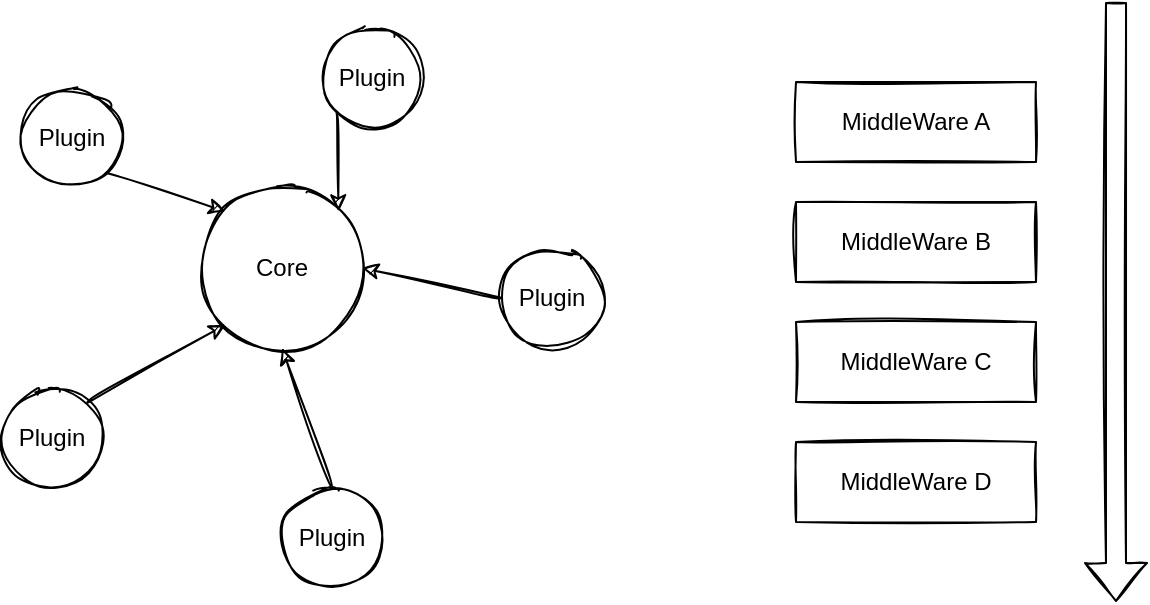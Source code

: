 <mxfile version="19.0.2" type="github">
  <diagram id="JgO6SrZqUH7fNazniIg1" name="Page-1">
    <mxGraphModel dx="770" dy="535" grid="1" gridSize="10" guides="1" tooltips="1" connect="1" arrows="1" fold="1" page="1" pageScale="1" pageWidth="827" pageHeight="1169" math="0" shadow="0">
      <root>
        <mxCell id="0" />
        <mxCell id="1" parent="0" />
        <mxCell id="Dmx80UyDX9vnrRl6Mk8--1" value="Core" style="ellipse;whiteSpace=wrap;html=1;aspect=fixed;sketch=1;rounded=0;" vertex="1" parent="1">
          <mxGeometry x="230" y="250" width="80" height="80" as="geometry" />
        </mxCell>
        <mxCell id="Dmx80UyDX9vnrRl6Mk8--3" value="Plugin" style="ellipse;whiteSpace=wrap;html=1;aspect=fixed;sketch=1;rounded=0;" vertex="1" parent="1">
          <mxGeometry x="140" y="200" width="50" height="50" as="geometry" />
        </mxCell>
        <mxCell id="Dmx80UyDX9vnrRl6Mk8--4" value="Plugin" style="ellipse;whiteSpace=wrap;html=1;aspect=fixed;sketch=1;rounded=0;" vertex="1" parent="1">
          <mxGeometry x="290" y="170" width="50" height="50" as="geometry" />
        </mxCell>
        <mxCell id="Dmx80UyDX9vnrRl6Mk8--5" value="Plugin" style="ellipse;whiteSpace=wrap;html=1;aspect=fixed;sketch=1;rounded=0;" vertex="1" parent="1">
          <mxGeometry x="130" y="350" width="50" height="50" as="geometry" />
        </mxCell>
        <mxCell id="Dmx80UyDX9vnrRl6Mk8--6" value="Plugin" style="ellipse;whiteSpace=wrap;html=1;aspect=fixed;sketch=1;rounded=0;" vertex="1" parent="1">
          <mxGeometry x="270" y="400" width="50" height="50" as="geometry" />
        </mxCell>
        <mxCell id="Dmx80UyDX9vnrRl6Mk8--7" value="Plugin" style="ellipse;whiteSpace=wrap;html=1;aspect=fixed;sketch=1;rounded=0;" vertex="1" parent="1">
          <mxGeometry x="380" y="280" width="50" height="50" as="geometry" />
        </mxCell>
        <mxCell id="Dmx80UyDX9vnrRl6Mk8--8" value="" style="endArrow=classic;html=1;rounded=0;exitX=0;exitY=1;exitDx=0;exitDy=0;entryX=1;entryY=0;entryDx=0;entryDy=0;sketch=1;curved=1;" edge="1" parent="1" source="Dmx80UyDX9vnrRl6Mk8--4" target="Dmx80UyDX9vnrRl6Mk8--1">
          <mxGeometry width="50" height="50" relative="1" as="geometry">
            <mxPoint x="460" y="290" as="sourcePoint" />
            <mxPoint x="310" y="250" as="targetPoint" />
          </mxGeometry>
        </mxCell>
        <mxCell id="Dmx80UyDX9vnrRl6Mk8--9" value="" style="endArrow=classic;html=1;rounded=0;exitX=1;exitY=1;exitDx=0;exitDy=0;entryX=0;entryY=0;entryDx=0;entryDy=0;sketch=1;curved=1;" edge="1" parent="1" source="Dmx80UyDX9vnrRl6Mk8--3" target="Dmx80UyDX9vnrRl6Mk8--1">
          <mxGeometry width="50" height="50" relative="1" as="geometry">
            <mxPoint x="230" y="140" as="sourcePoint" />
            <mxPoint x="280" y="90" as="targetPoint" />
          </mxGeometry>
        </mxCell>
        <mxCell id="Dmx80UyDX9vnrRl6Mk8--10" value="" style="endArrow=classic;html=1;rounded=0;exitX=0;exitY=0.5;exitDx=0;exitDy=0;entryX=1;entryY=0.5;entryDx=0;entryDy=0;sketch=1;curved=1;" edge="1" parent="1" source="Dmx80UyDX9vnrRl6Mk8--7" target="Dmx80UyDX9vnrRl6Mk8--1">
          <mxGeometry width="50" height="50" relative="1" as="geometry">
            <mxPoint x="370" y="420" as="sourcePoint" />
            <mxPoint x="420" y="370" as="targetPoint" />
          </mxGeometry>
        </mxCell>
        <mxCell id="Dmx80UyDX9vnrRl6Mk8--11" value="" style="endArrow=classic;html=1;rounded=0;exitX=1;exitY=0;exitDx=0;exitDy=0;entryX=0;entryY=1;entryDx=0;entryDy=0;sketch=1;curved=1;" edge="1" parent="1" source="Dmx80UyDX9vnrRl6Mk8--5" target="Dmx80UyDX9vnrRl6Mk8--1">
          <mxGeometry width="50" height="50" relative="1" as="geometry">
            <mxPoint x="230" y="430" as="sourcePoint" />
            <mxPoint x="280" y="380" as="targetPoint" />
          </mxGeometry>
        </mxCell>
        <mxCell id="Dmx80UyDX9vnrRl6Mk8--12" value="" style="endArrow=classic;html=1;rounded=0;exitX=0.5;exitY=0;exitDx=0;exitDy=0;entryX=0.5;entryY=1;entryDx=0;entryDy=0;sketch=1;curved=1;" edge="1" parent="1" source="Dmx80UyDX9vnrRl6Mk8--6" target="Dmx80UyDX9vnrRl6Mk8--1">
          <mxGeometry width="50" height="50" relative="1" as="geometry">
            <mxPoint x="410" y="470" as="sourcePoint" />
            <mxPoint x="460" y="420" as="targetPoint" />
          </mxGeometry>
        </mxCell>
        <mxCell id="Dmx80UyDX9vnrRl6Mk8--13" value="MiddleWare A" style="rounded=0;whiteSpace=wrap;html=1;sketch=1;" vertex="1" parent="1">
          <mxGeometry x="527" y="197" width="120" height="40" as="geometry" />
        </mxCell>
        <mxCell id="Dmx80UyDX9vnrRl6Mk8--14" value="MiddleWare B" style="rounded=0;whiteSpace=wrap;html=1;sketch=1;" vertex="1" parent="1">
          <mxGeometry x="527" y="257" width="120" height="40" as="geometry" />
        </mxCell>
        <mxCell id="Dmx80UyDX9vnrRl6Mk8--15" value="MiddleWare C" style="rounded=0;whiteSpace=wrap;html=1;sketch=1;" vertex="1" parent="1">
          <mxGeometry x="527" y="317" width="120" height="40" as="geometry" />
        </mxCell>
        <mxCell id="Dmx80UyDX9vnrRl6Mk8--16" value="MiddleWare D" style="rounded=0;whiteSpace=wrap;html=1;sketch=1;" vertex="1" parent="1">
          <mxGeometry x="527" y="377" width="120" height="40" as="geometry" />
        </mxCell>
        <mxCell id="Dmx80UyDX9vnrRl6Mk8--17" value="" style="shape=flexArrow;endArrow=classic;html=1;sketch=1;curved=1;" edge="1" parent="1">
          <mxGeometry width="50" height="50" relative="1" as="geometry">
            <mxPoint x="687" y="157" as="sourcePoint" />
            <mxPoint x="687" y="457" as="targetPoint" />
          </mxGeometry>
        </mxCell>
      </root>
    </mxGraphModel>
  </diagram>
</mxfile>
